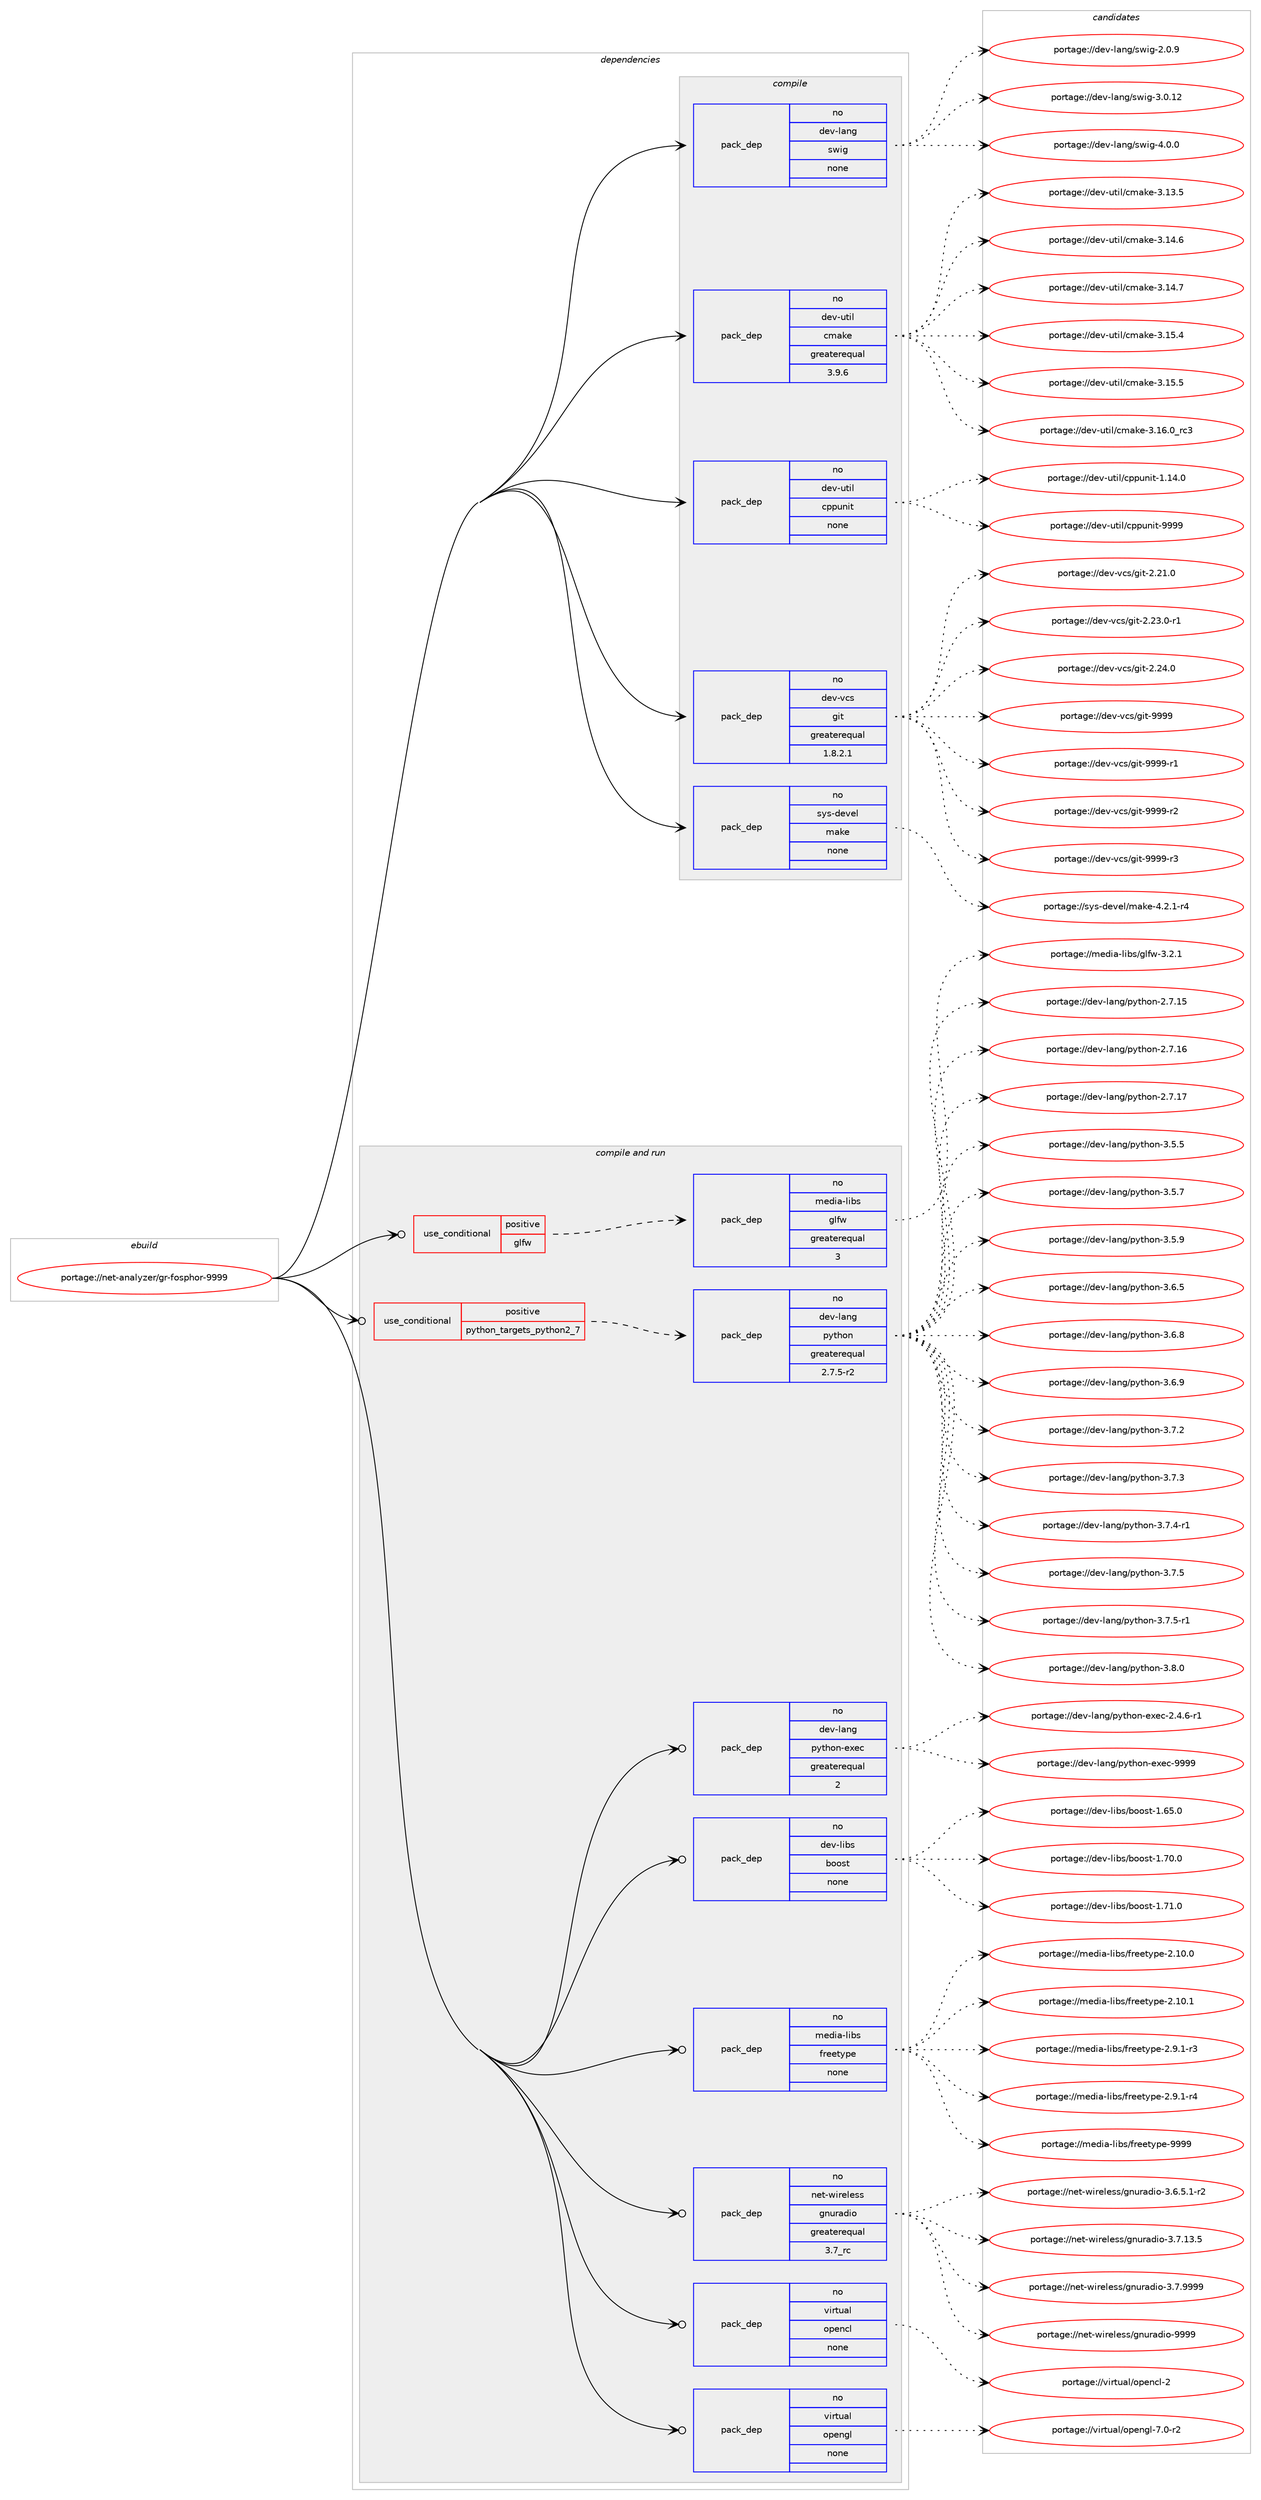 digraph prolog {

# *************
# Graph options
# *************

newrank=true;
concentrate=true;
compound=true;
graph [rankdir=LR,fontname=Helvetica,fontsize=10,ranksep=1.5];#, ranksep=2.5, nodesep=0.2];
edge  [arrowhead=vee];
node  [fontname=Helvetica,fontsize=10];

# **********
# The ebuild
# **********

subgraph cluster_leftcol {
color=gray;
rank=same;
label=<<i>ebuild</i>>;
id [label="portage://net-analyzer/gr-fosphor-9999", color=red, width=4, href="../net-analyzer/gr-fosphor-9999.svg"];
}

# ****************
# The dependencies
# ****************

subgraph cluster_midcol {
color=gray;
label=<<i>dependencies</i>>;
subgraph cluster_compile {
fillcolor="#eeeeee";
style=filled;
label=<<i>compile</i>>;
subgraph pack253443 {
dependency345213 [label=<<TABLE BORDER="0" CELLBORDER="1" CELLSPACING="0" CELLPADDING="4" WIDTH="220"><TR><TD ROWSPAN="6" CELLPADDING="30">pack_dep</TD></TR><TR><TD WIDTH="110">no</TD></TR><TR><TD>dev-lang</TD></TR><TR><TD>swig</TD></TR><TR><TD>none</TD></TR><TR><TD></TD></TR></TABLE>>, shape=none, color=blue];
}
id:e -> dependency345213:w [weight=20,style="solid",arrowhead="vee"];
subgraph pack253444 {
dependency345214 [label=<<TABLE BORDER="0" CELLBORDER="1" CELLSPACING="0" CELLPADDING="4" WIDTH="220"><TR><TD ROWSPAN="6" CELLPADDING="30">pack_dep</TD></TR><TR><TD WIDTH="110">no</TD></TR><TR><TD>dev-util</TD></TR><TR><TD>cmake</TD></TR><TR><TD>greaterequal</TD></TR><TR><TD>3.9.6</TD></TR></TABLE>>, shape=none, color=blue];
}
id:e -> dependency345214:w [weight=20,style="solid",arrowhead="vee"];
subgraph pack253445 {
dependency345215 [label=<<TABLE BORDER="0" CELLBORDER="1" CELLSPACING="0" CELLPADDING="4" WIDTH="220"><TR><TD ROWSPAN="6" CELLPADDING="30">pack_dep</TD></TR><TR><TD WIDTH="110">no</TD></TR><TR><TD>dev-util</TD></TR><TR><TD>cppunit</TD></TR><TR><TD>none</TD></TR><TR><TD></TD></TR></TABLE>>, shape=none, color=blue];
}
id:e -> dependency345215:w [weight=20,style="solid",arrowhead="vee"];
subgraph pack253446 {
dependency345216 [label=<<TABLE BORDER="0" CELLBORDER="1" CELLSPACING="0" CELLPADDING="4" WIDTH="220"><TR><TD ROWSPAN="6" CELLPADDING="30">pack_dep</TD></TR><TR><TD WIDTH="110">no</TD></TR><TR><TD>dev-vcs</TD></TR><TR><TD>git</TD></TR><TR><TD>greaterequal</TD></TR><TR><TD>1.8.2.1</TD></TR></TABLE>>, shape=none, color=blue];
}
id:e -> dependency345216:w [weight=20,style="solid",arrowhead="vee"];
subgraph pack253447 {
dependency345217 [label=<<TABLE BORDER="0" CELLBORDER="1" CELLSPACING="0" CELLPADDING="4" WIDTH="220"><TR><TD ROWSPAN="6" CELLPADDING="30">pack_dep</TD></TR><TR><TD WIDTH="110">no</TD></TR><TR><TD>sys-devel</TD></TR><TR><TD>make</TD></TR><TR><TD>none</TD></TR><TR><TD></TD></TR></TABLE>>, shape=none, color=blue];
}
id:e -> dependency345217:w [weight=20,style="solid",arrowhead="vee"];
}
subgraph cluster_compileandrun {
fillcolor="#eeeeee";
style=filled;
label=<<i>compile and run</i>>;
subgraph cond86111 {
dependency345218 [label=<<TABLE BORDER="0" CELLBORDER="1" CELLSPACING="0" CELLPADDING="4"><TR><TD ROWSPAN="3" CELLPADDING="10">use_conditional</TD></TR><TR><TD>positive</TD></TR><TR><TD>glfw</TD></TR></TABLE>>, shape=none, color=red];
subgraph pack253448 {
dependency345219 [label=<<TABLE BORDER="0" CELLBORDER="1" CELLSPACING="0" CELLPADDING="4" WIDTH="220"><TR><TD ROWSPAN="6" CELLPADDING="30">pack_dep</TD></TR><TR><TD WIDTH="110">no</TD></TR><TR><TD>media-libs</TD></TR><TR><TD>glfw</TD></TR><TR><TD>greaterequal</TD></TR><TR><TD>3</TD></TR></TABLE>>, shape=none, color=blue];
}
dependency345218:e -> dependency345219:w [weight=20,style="dashed",arrowhead="vee"];
}
id:e -> dependency345218:w [weight=20,style="solid",arrowhead="odotvee"];
subgraph cond86112 {
dependency345220 [label=<<TABLE BORDER="0" CELLBORDER="1" CELLSPACING="0" CELLPADDING="4"><TR><TD ROWSPAN="3" CELLPADDING="10">use_conditional</TD></TR><TR><TD>positive</TD></TR><TR><TD>python_targets_python2_7</TD></TR></TABLE>>, shape=none, color=red];
subgraph pack253449 {
dependency345221 [label=<<TABLE BORDER="0" CELLBORDER="1" CELLSPACING="0" CELLPADDING="4" WIDTH="220"><TR><TD ROWSPAN="6" CELLPADDING="30">pack_dep</TD></TR><TR><TD WIDTH="110">no</TD></TR><TR><TD>dev-lang</TD></TR><TR><TD>python</TD></TR><TR><TD>greaterequal</TD></TR><TR><TD>2.7.5-r2</TD></TR></TABLE>>, shape=none, color=blue];
}
dependency345220:e -> dependency345221:w [weight=20,style="dashed",arrowhead="vee"];
}
id:e -> dependency345220:w [weight=20,style="solid",arrowhead="odotvee"];
subgraph pack253450 {
dependency345222 [label=<<TABLE BORDER="0" CELLBORDER="1" CELLSPACING="0" CELLPADDING="4" WIDTH="220"><TR><TD ROWSPAN="6" CELLPADDING="30">pack_dep</TD></TR><TR><TD WIDTH="110">no</TD></TR><TR><TD>dev-lang</TD></TR><TR><TD>python-exec</TD></TR><TR><TD>greaterequal</TD></TR><TR><TD>2</TD></TR></TABLE>>, shape=none, color=blue];
}
id:e -> dependency345222:w [weight=20,style="solid",arrowhead="odotvee"];
subgraph pack253451 {
dependency345223 [label=<<TABLE BORDER="0" CELLBORDER="1" CELLSPACING="0" CELLPADDING="4" WIDTH="220"><TR><TD ROWSPAN="6" CELLPADDING="30">pack_dep</TD></TR><TR><TD WIDTH="110">no</TD></TR><TR><TD>dev-libs</TD></TR><TR><TD>boost</TD></TR><TR><TD>none</TD></TR><TR><TD></TD></TR></TABLE>>, shape=none, color=blue];
}
id:e -> dependency345223:w [weight=20,style="solid",arrowhead="odotvee"];
subgraph pack253452 {
dependency345224 [label=<<TABLE BORDER="0" CELLBORDER="1" CELLSPACING="0" CELLPADDING="4" WIDTH="220"><TR><TD ROWSPAN="6" CELLPADDING="30">pack_dep</TD></TR><TR><TD WIDTH="110">no</TD></TR><TR><TD>media-libs</TD></TR><TR><TD>freetype</TD></TR><TR><TD>none</TD></TR><TR><TD></TD></TR></TABLE>>, shape=none, color=blue];
}
id:e -> dependency345224:w [weight=20,style="solid",arrowhead="odotvee"];
subgraph pack253453 {
dependency345225 [label=<<TABLE BORDER="0" CELLBORDER="1" CELLSPACING="0" CELLPADDING="4" WIDTH="220"><TR><TD ROWSPAN="6" CELLPADDING="30">pack_dep</TD></TR><TR><TD WIDTH="110">no</TD></TR><TR><TD>net-wireless</TD></TR><TR><TD>gnuradio</TD></TR><TR><TD>greaterequal</TD></TR><TR><TD>3.7_rc</TD></TR></TABLE>>, shape=none, color=blue];
}
id:e -> dependency345225:w [weight=20,style="solid",arrowhead="odotvee"];
subgraph pack253454 {
dependency345226 [label=<<TABLE BORDER="0" CELLBORDER="1" CELLSPACING="0" CELLPADDING="4" WIDTH="220"><TR><TD ROWSPAN="6" CELLPADDING="30">pack_dep</TD></TR><TR><TD WIDTH="110">no</TD></TR><TR><TD>virtual</TD></TR><TR><TD>opencl</TD></TR><TR><TD>none</TD></TR><TR><TD></TD></TR></TABLE>>, shape=none, color=blue];
}
id:e -> dependency345226:w [weight=20,style="solid",arrowhead="odotvee"];
subgraph pack253455 {
dependency345227 [label=<<TABLE BORDER="0" CELLBORDER="1" CELLSPACING="0" CELLPADDING="4" WIDTH="220"><TR><TD ROWSPAN="6" CELLPADDING="30">pack_dep</TD></TR><TR><TD WIDTH="110">no</TD></TR><TR><TD>virtual</TD></TR><TR><TD>opengl</TD></TR><TR><TD>none</TD></TR><TR><TD></TD></TR></TABLE>>, shape=none, color=blue];
}
id:e -> dependency345227:w [weight=20,style="solid",arrowhead="odotvee"];
}
subgraph cluster_run {
fillcolor="#eeeeee";
style=filled;
label=<<i>run</i>>;
}
}

# **************
# The candidates
# **************

subgraph cluster_choices {
rank=same;
color=gray;
label=<<i>candidates</i>>;

subgraph choice253443 {
color=black;
nodesep=1;
choiceportage100101118451089711010347115119105103455046484657 [label="portage://dev-lang/swig-2.0.9", color=red, width=4,href="../dev-lang/swig-2.0.9.svg"];
choiceportage10010111845108971101034711511910510345514648464950 [label="portage://dev-lang/swig-3.0.12", color=red, width=4,href="../dev-lang/swig-3.0.12.svg"];
choiceportage100101118451089711010347115119105103455246484648 [label="portage://dev-lang/swig-4.0.0", color=red, width=4,href="../dev-lang/swig-4.0.0.svg"];
dependency345213:e -> choiceportage100101118451089711010347115119105103455046484657:w [style=dotted,weight="100"];
dependency345213:e -> choiceportage10010111845108971101034711511910510345514648464950:w [style=dotted,weight="100"];
dependency345213:e -> choiceportage100101118451089711010347115119105103455246484648:w [style=dotted,weight="100"];
}
subgraph choice253444 {
color=black;
nodesep=1;
choiceportage1001011184511711610510847991099710710145514649514653 [label="portage://dev-util/cmake-3.13.5", color=red, width=4,href="../dev-util/cmake-3.13.5.svg"];
choiceportage1001011184511711610510847991099710710145514649524654 [label="portage://dev-util/cmake-3.14.6", color=red, width=4,href="../dev-util/cmake-3.14.6.svg"];
choiceportage1001011184511711610510847991099710710145514649524655 [label="portage://dev-util/cmake-3.14.7", color=red, width=4,href="../dev-util/cmake-3.14.7.svg"];
choiceportage1001011184511711610510847991099710710145514649534652 [label="portage://dev-util/cmake-3.15.4", color=red, width=4,href="../dev-util/cmake-3.15.4.svg"];
choiceportage1001011184511711610510847991099710710145514649534653 [label="portage://dev-util/cmake-3.15.5", color=red, width=4,href="../dev-util/cmake-3.15.5.svg"];
choiceportage1001011184511711610510847991099710710145514649544648951149951 [label="portage://dev-util/cmake-3.16.0_rc3", color=red, width=4,href="../dev-util/cmake-3.16.0_rc3.svg"];
dependency345214:e -> choiceportage1001011184511711610510847991099710710145514649514653:w [style=dotted,weight="100"];
dependency345214:e -> choiceportage1001011184511711610510847991099710710145514649524654:w [style=dotted,weight="100"];
dependency345214:e -> choiceportage1001011184511711610510847991099710710145514649524655:w [style=dotted,weight="100"];
dependency345214:e -> choiceportage1001011184511711610510847991099710710145514649534652:w [style=dotted,weight="100"];
dependency345214:e -> choiceportage1001011184511711610510847991099710710145514649534653:w [style=dotted,weight="100"];
dependency345214:e -> choiceportage1001011184511711610510847991099710710145514649544648951149951:w [style=dotted,weight="100"];
}
subgraph choice253445 {
color=black;
nodesep=1;
choiceportage10010111845117116105108479911211211711010511645494649524648 [label="portage://dev-util/cppunit-1.14.0", color=red, width=4,href="../dev-util/cppunit-1.14.0.svg"];
choiceportage1001011184511711610510847991121121171101051164557575757 [label="portage://dev-util/cppunit-9999", color=red, width=4,href="../dev-util/cppunit-9999.svg"];
dependency345215:e -> choiceportage10010111845117116105108479911211211711010511645494649524648:w [style=dotted,weight="100"];
dependency345215:e -> choiceportage1001011184511711610510847991121121171101051164557575757:w [style=dotted,weight="100"];
}
subgraph choice253446 {
color=black;
nodesep=1;
choiceportage10010111845118991154710310511645504650494648 [label="portage://dev-vcs/git-2.21.0", color=red, width=4,href="../dev-vcs/git-2.21.0.svg"];
choiceportage100101118451189911547103105116455046505146484511449 [label="portage://dev-vcs/git-2.23.0-r1", color=red, width=4,href="../dev-vcs/git-2.23.0-r1.svg"];
choiceportage10010111845118991154710310511645504650524648 [label="portage://dev-vcs/git-2.24.0", color=red, width=4,href="../dev-vcs/git-2.24.0.svg"];
choiceportage1001011184511899115471031051164557575757 [label="portage://dev-vcs/git-9999", color=red, width=4,href="../dev-vcs/git-9999.svg"];
choiceportage10010111845118991154710310511645575757574511449 [label="portage://dev-vcs/git-9999-r1", color=red, width=4,href="../dev-vcs/git-9999-r1.svg"];
choiceportage10010111845118991154710310511645575757574511450 [label="portage://dev-vcs/git-9999-r2", color=red, width=4,href="../dev-vcs/git-9999-r2.svg"];
choiceportage10010111845118991154710310511645575757574511451 [label="portage://dev-vcs/git-9999-r3", color=red, width=4,href="../dev-vcs/git-9999-r3.svg"];
dependency345216:e -> choiceportage10010111845118991154710310511645504650494648:w [style=dotted,weight="100"];
dependency345216:e -> choiceportage100101118451189911547103105116455046505146484511449:w [style=dotted,weight="100"];
dependency345216:e -> choiceportage10010111845118991154710310511645504650524648:w [style=dotted,weight="100"];
dependency345216:e -> choiceportage1001011184511899115471031051164557575757:w [style=dotted,weight="100"];
dependency345216:e -> choiceportage10010111845118991154710310511645575757574511449:w [style=dotted,weight="100"];
dependency345216:e -> choiceportage10010111845118991154710310511645575757574511450:w [style=dotted,weight="100"];
dependency345216:e -> choiceportage10010111845118991154710310511645575757574511451:w [style=dotted,weight="100"];
}
subgraph choice253447 {
color=black;
nodesep=1;
choiceportage1151211154510010111810110847109971071014552465046494511452 [label="portage://sys-devel/make-4.2.1-r4", color=red, width=4,href="../sys-devel/make-4.2.1-r4.svg"];
dependency345217:e -> choiceportage1151211154510010111810110847109971071014552465046494511452:w [style=dotted,weight="100"];
}
subgraph choice253448 {
color=black;
nodesep=1;
choiceportage10910110010597451081059811547103108102119455146504649 [label="portage://media-libs/glfw-3.2.1", color=red, width=4,href="../media-libs/glfw-3.2.1.svg"];
dependency345219:e -> choiceportage10910110010597451081059811547103108102119455146504649:w [style=dotted,weight="100"];
}
subgraph choice253449 {
color=black;
nodesep=1;
choiceportage10010111845108971101034711212111610411111045504655464953 [label="portage://dev-lang/python-2.7.15", color=red, width=4,href="../dev-lang/python-2.7.15.svg"];
choiceportage10010111845108971101034711212111610411111045504655464954 [label="portage://dev-lang/python-2.7.16", color=red, width=4,href="../dev-lang/python-2.7.16.svg"];
choiceportage10010111845108971101034711212111610411111045504655464955 [label="portage://dev-lang/python-2.7.17", color=red, width=4,href="../dev-lang/python-2.7.17.svg"];
choiceportage100101118451089711010347112121116104111110455146534653 [label="portage://dev-lang/python-3.5.5", color=red, width=4,href="../dev-lang/python-3.5.5.svg"];
choiceportage100101118451089711010347112121116104111110455146534655 [label="portage://dev-lang/python-3.5.7", color=red, width=4,href="../dev-lang/python-3.5.7.svg"];
choiceportage100101118451089711010347112121116104111110455146534657 [label="portage://dev-lang/python-3.5.9", color=red, width=4,href="../dev-lang/python-3.5.9.svg"];
choiceportage100101118451089711010347112121116104111110455146544653 [label="portage://dev-lang/python-3.6.5", color=red, width=4,href="../dev-lang/python-3.6.5.svg"];
choiceportage100101118451089711010347112121116104111110455146544656 [label="portage://dev-lang/python-3.6.8", color=red, width=4,href="../dev-lang/python-3.6.8.svg"];
choiceportage100101118451089711010347112121116104111110455146544657 [label="portage://dev-lang/python-3.6.9", color=red, width=4,href="../dev-lang/python-3.6.9.svg"];
choiceportage100101118451089711010347112121116104111110455146554650 [label="portage://dev-lang/python-3.7.2", color=red, width=4,href="../dev-lang/python-3.7.2.svg"];
choiceportage100101118451089711010347112121116104111110455146554651 [label="portage://dev-lang/python-3.7.3", color=red, width=4,href="../dev-lang/python-3.7.3.svg"];
choiceportage1001011184510897110103471121211161041111104551465546524511449 [label="portage://dev-lang/python-3.7.4-r1", color=red, width=4,href="../dev-lang/python-3.7.4-r1.svg"];
choiceportage100101118451089711010347112121116104111110455146554653 [label="portage://dev-lang/python-3.7.5", color=red, width=4,href="../dev-lang/python-3.7.5.svg"];
choiceportage1001011184510897110103471121211161041111104551465546534511449 [label="portage://dev-lang/python-3.7.5-r1", color=red, width=4,href="../dev-lang/python-3.7.5-r1.svg"];
choiceportage100101118451089711010347112121116104111110455146564648 [label="portage://dev-lang/python-3.8.0", color=red, width=4,href="../dev-lang/python-3.8.0.svg"];
dependency345221:e -> choiceportage10010111845108971101034711212111610411111045504655464953:w [style=dotted,weight="100"];
dependency345221:e -> choiceportage10010111845108971101034711212111610411111045504655464954:w [style=dotted,weight="100"];
dependency345221:e -> choiceportage10010111845108971101034711212111610411111045504655464955:w [style=dotted,weight="100"];
dependency345221:e -> choiceportage100101118451089711010347112121116104111110455146534653:w [style=dotted,weight="100"];
dependency345221:e -> choiceportage100101118451089711010347112121116104111110455146534655:w [style=dotted,weight="100"];
dependency345221:e -> choiceportage100101118451089711010347112121116104111110455146534657:w [style=dotted,weight="100"];
dependency345221:e -> choiceportage100101118451089711010347112121116104111110455146544653:w [style=dotted,weight="100"];
dependency345221:e -> choiceportage100101118451089711010347112121116104111110455146544656:w [style=dotted,weight="100"];
dependency345221:e -> choiceportage100101118451089711010347112121116104111110455146544657:w [style=dotted,weight="100"];
dependency345221:e -> choiceportage100101118451089711010347112121116104111110455146554650:w [style=dotted,weight="100"];
dependency345221:e -> choiceportage100101118451089711010347112121116104111110455146554651:w [style=dotted,weight="100"];
dependency345221:e -> choiceportage1001011184510897110103471121211161041111104551465546524511449:w [style=dotted,weight="100"];
dependency345221:e -> choiceportage100101118451089711010347112121116104111110455146554653:w [style=dotted,weight="100"];
dependency345221:e -> choiceportage1001011184510897110103471121211161041111104551465546534511449:w [style=dotted,weight="100"];
dependency345221:e -> choiceportage100101118451089711010347112121116104111110455146564648:w [style=dotted,weight="100"];
}
subgraph choice253450 {
color=black;
nodesep=1;
choiceportage10010111845108971101034711212111610411111045101120101994550465246544511449 [label="portage://dev-lang/python-exec-2.4.6-r1", color=red, width=4,href="../dev-lang/python-exec-2.4.6-r1.svg"];
choiceportage10010111845108971101034711212111610411111045101120101994557575757 [label="portage://dev-lang/python-exec-9999", color=red, width=4,href="../dev-lang/python-exec-9999.svg"];
dependency345222:e -> choiceportage10010111845108971101034711212111610411111045101120101994550465246544511449:w [style=dotted,weight="100"];
dependency345222:e -> choiceportage10010111845108971101034711212111610411111045101120101994557575757:w [style=dotted,weight="100"];
}
subgraph choice253451 {
color=black;
nodesep=1;
choiceportage1001011184510810598115479811111111511645494654534648 [label="portage://dev-libs/boost-1.65.0", color=red, width=4,href="../dev-libs/boost-1.65.0.svg"];
choiceportage1001011184510810598115479811111111511645494655484648 [label="portage://dev-libs/boost-1.70.0", color=red, width=4,href="../dev-libs/boost-1.70.0.svg"];
choiceportage1001011184510810598115479811111111511645494655494648 [label="portage://dev-libs/boost-1.71.0", color=red, width=4,href="../dev-libs/boost-1.71.0.svg"];
dependency345223:e -> choiceportage1001011184510810598115479811111111511645494654534648:w [style=dotted,weight="100"];
dependency345223:e -> choiceportage1001011184510810598115479811111111511645494655484648:w [style=dotted,weight="100"];
dependency345223:e -> choiceportage1001011184510810598115479811111111511645494655494648:w [style=dotted,weight="100"];
}
subgraph choice253452 {
color=black;
nodesep=1;
choiceportage1091011001059745108105981154710211410110111612111210145504649484648 [label="portage://media-libs/freetype-2.10.0", color=red, width=4,href="../media-libs/freetype-2.10.0.svg"];
choiceportage1091011001059745108105981154710211410110111612111210145504649484649 [label="portage://media-libs/freetype-2.10.1", color=red, width=4,href="../media-libs/freetype-2.10.1.svg"];
choiceportage109101100105974510810598115471021141011011161211121014550465746494511451 [label="portage://media-libs/freetype-2.9.1-r3", color=red, width=4,href="../media-libs/freetype-2.9.1-r3.svg"];
choiceportage109101100105974510810598115471021141011011161211121014550465746494511452 [label="portage://media-libs/freetype-2.9.1-r4", color=red, width=4,href="../media-libs/freetype-2.9.1-r4.svg"];
choiceportage109101100105974510810598115471021141011011161211121014557575757 [label="portage://media-libs/freetype-9999", color=red, width=4,href="../media-libs/freetype-9999.svg"];
dependency345224:e -> choiceportage1091011001059745108105981154710211410110111612111210145504649484648:w [style=dotted,weight="100"];
dependency345224:e -> choiceportage1091011001059745108105981154710211410110111612111210145504649484649:w [style=dotted,weight="100"];
dependency345224:e -> choiceportage109101100105974510810598115471021141011011161211121014550465746494511451:w [style=dotted,weight="100"];
dependency345224:e -> choiceportage109101100105974510810598115471021141011011161211121014550465746494511452:w [style=dotted,weight="100"];
dependency345224:e -> choiceportage109101100105974510810598115471021141011011161211121014557575757:w [style=dotted,weight="100"];
}
subgraph choice253453 {
color=black;
nodesep=1;
choiceportage11010111645119105114101108101115115471031101171149710010511145514654465346494511450 [label="portage://net-wireless/gnuradio-3.6.5.1-r2", color=red, width=4,href="../net-wireless/gnuradio-3.6.5.1-r2.svg"];
choiceportage110101116451191051141011081011151154710311011711497100105111455146554649514653 [label="portage://net-wireless/gnuradio-3.7.13.5", color=red, width=4,href="../net-wireless/gnuradio-3.7.13.5.svg"];
choiceportage110101116451191051141011081011151154710311011711497100105111455146554657575757 [label="portage://net-wireless/gnuradio-3.7.9999", color=red, width=4,href="../net-wireless/gnuradio-3.7.9999.svg"];
choiceportage1101011164511910511410110810111511547103110117114971001051114557575757 [label="portage://net-wireless/gnuradio-9999", color=red, width=4,href="../net-wireless/gnuradio-9999.svg"];
dependency345225:e -> choiceportage11010111645119105114101108101115115471031101171149710010511145514654465346494511450:w [style=dotted,weight="100"];
dependency345225:e -> choiceportage110101116451191051141011081011151154710311011711497100105111455146554649514653:w [style=dotted,weight="100"];
dependency345225:e -> choiceportage110101116451191051141011081011151154710311011711497100105111455146554657575757:w [style=dotted,weight="100"];
dependency345225:e -> choiceportage1101011164511910511410110810111511547103110117114971001051114557575757:w [style=dotted,weight="100"];
}
subgraph choice253454 {
color=black;
nodesep=1;
choiceportage1181051141161179710847111112101110991084550 [label="portage://virtual/opencl-2", color=red, width=4,href="../virtual/opencl-2.svg"];
dependency345226:e -> choiceportage1181051141161179710847111112101110991084550:w [style=dotted,weight="100"];
}
subgraph choice253455 {
color=black;
nodesep=1;
choiceportage1181051141161179710847111112101110103108455546484511450 [label="portage://virtual/opengl-7.0-r2", color=red, width=4,href="../virtual/opengl-7.0-r2.svg"];
dependency345227:e -> choiceportage1181051141161179710847111112101110103108455546484511450:w [style=dotted,weight="100"];
}
}

}
